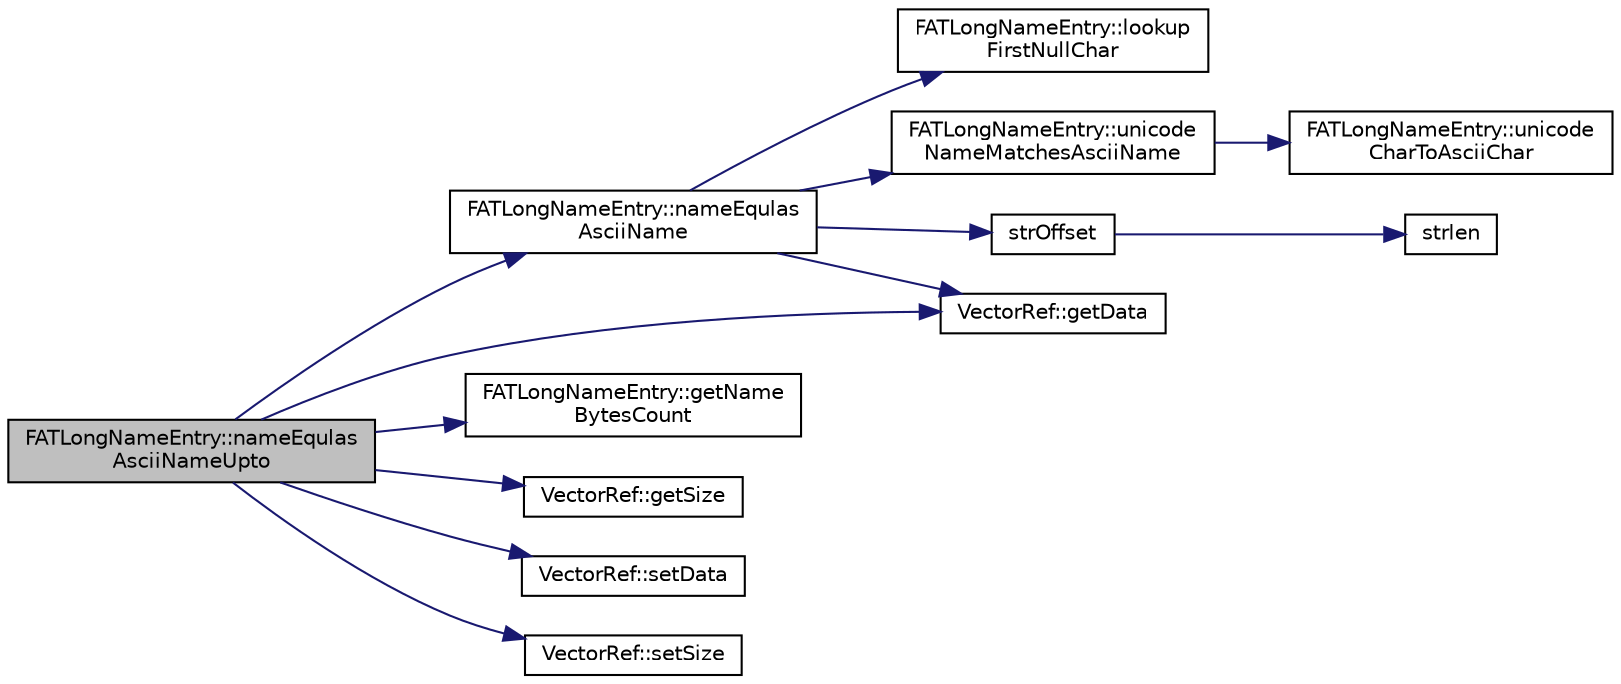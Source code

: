 digraph "FATLongNameEntry::nameEqulasAsciiNameUpto"
{
  edge [fontname="Helvetica",fontsize="10",labelfontname="Helvetica",labelfontsize="10"];
  node [fontname="Helvetica",fontsize="10",shape=record];
  rankdir="LR";
  Node62 [label="FATLongNameEntry::nameEqulas\lAsciiNameUpto",height=0.2,width=0.4,color="black", fillcolor="grey75", style="filled", fontcolor="black"];
  Node62 -> Node63 [color="midnightblue",fontsize="10",style="solid",fontname="Helvetica"];
  Node63 [label="FATLongNameEntry::nameEqulas\lAsciiName",height=0.2,width=0.4,color="black", fillcolor="white", style="filled",URL="$d7/d61/class_f_a_t_long_name_entry.html#a87f35a462137f6b59f36459a74554d1f"];
  Node63 -> Node64 [color="midnightblue",fontsize="10",style="solid",fontname="Helvetica"];
  Node64 [label="FATLongNameEntry::lookup\lFirstNullChar",height=0.2,width=0.4,color="black", fillcolor="white", style="filled",URL="$d7/d61/class_f_a_t_long_name_entry.html#ae21c3b4777c0d68462e9d591888934cd"];
  Node63 -> Node65 [color="midnightblue",fontsize="10",style="solid",fontname="Helvetica"];
  Node65 [label="FATLongNameEntry::unicode\lNameMatchesAsciiName",height=0.2,width=0.4,color="black", fillcolor="white", style="filled",URL="$d7/d61/class_f_a_t_long_name_entry.html#a3f13934c41cd5369786bab2f073be87d"];
  Node65 -> Node66 [color="midnightblue",fontsize="10",style="solid",fontname="Helvetica"];
  Node66 [label="FATLongNameEntry::unicode\lCharToAsciiChar",height=0.2,width=0.4,color="black", fillcolor="white", style="filled",URL="$d7/d61/class_f_a_t_long_name_entry.html#afdc284fc418210ccf7d2eacbfc5c584b"];
  Node63 -> Node67 [color="midnightblue",fontsize="10",style="solid",fontname="Helvetica"];
  Node67 [label="strOffset",height=0.2,width=0.4,color="black", fillcolor="white", style="filled",URL="$d6/d93/generic__util_8h.html#ab74f19ae60eb97e1f0b7d848bba10b7c"];
  Node67 -> Node68 [color="midnightblue",fontsize="10",style="solid",fontname="Helvetica"];
  Node68 [label="strlen",height=0.2,width=0.4,color="black", fillcolor="white", style="filled",URL="$d2/ddb/strlen_8cpp.html#ad2be42dd92af9f815e1a0f754c2ca6b3"];
  Node63 -> Node69 [color="midnightblue",fontsize="10",style="solid",fontname="Helvetica"];
  Node69 [label="VectorRef::getData",height=0.2,width=0.4,color="black", fillcolor="white", style="filled",URL="$d9/deb/class_vector_ref.html#aefa6865b44ab052c5cb463f58e8f87fd"];
  Node62 -> Node70 [color="midnightblue",fontsize="10",style="solid",fontname="Helvetica"];
  Node70 [label="FATLongNameEntry::getName\lBytesCount",height=0.2,width=0.4,color="black", fillcolor="white", style="filled",URL="$d7/d61/class_f_a_t_long_name_entry.html#ae18dce09eaba67d93df47a0258b09694"];
  Node62 -> Node71 [color="midnightblue",fontsize="10",style="solid",fontname="Helvetica"];
  Node71 [label="VectorRef::getSize",height=0.2,width=0.4,color="black", fillcolor="white", style="filled",URL="$d9/deb/class_vector_ref.html#a556e8d755266a452e5a8d32998518a58"];
  Node62 -> Node72 [color="midnightblue",fontsize="10",style="solid",fontname="Helvetica"];
  Node72 [label="VectorRef::setData",height=0.2,width=0.4,color="black", fillcolor="white", style="filled",URL="$d9/deb/class_vector_ref.html#a14b7df96f9f2fe63c0a2b0f5c3a6780c"];
  Node62 -> Node69 [color="midnightblue",fontsize="10",style="solid",fontname="Helvetica"];
  Node62 -> Node73 [color="midnightblue",fontsize="10",style="solid",fontname="Helvetica"];
  Node73 [label="VectorRef::setSize",height=0.2,width=0.4,color="black", fillcolor="white", style="filled",URL="$d9/deb/class_vector_ref.html#aa51392df218656cae060761d68a03acd"];
}

